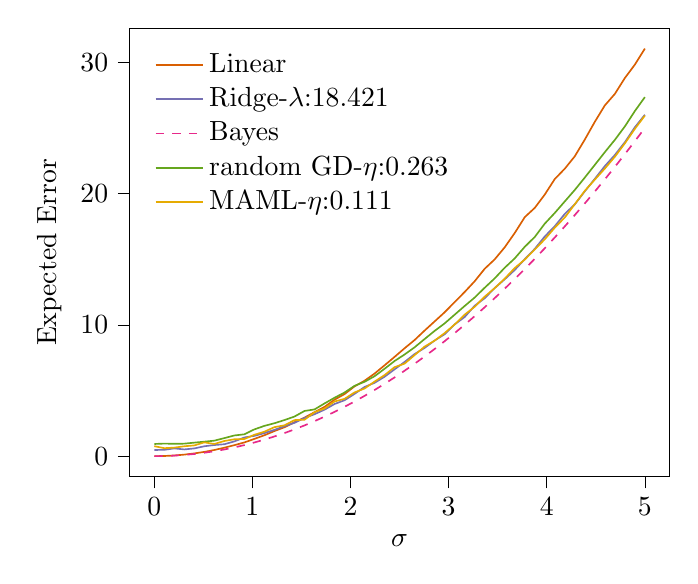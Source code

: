 % This file was created with tikzplotlib v0.10.1.
\begin{tikzpicture}

\definecolor{chocolate217952}{RGB}{217,95,2}
\definecolor{darkcyan27158119}{RGB}{27,158,119}
\definecolor{darkgoldenrod16611829}{RGB}{166,118,29}
\definecolor{darkgray176}{RGB}{176,176,176}
\definecolor{deeppink23141138}{RGB}{231,41,138}
\definecolor{lightslategray117112179}{RGB}{117,112,179}
\definecolor{olivedrab10216630}{RGB}{102,166,30}
\definecolor{orange2301712}{RGB}{230,171,2}

\begin{axis}[
legend cell align={left},
legend style={
  fill opacity=0.8,
  draw opacity=1,
  text opacity=1,
  at={(0.03,0.97)},
  anchor=north west,
  draw=none
},
tick align=outside,
tick pos=left,
x grid style={darkgray176},
xlabel={\(\displaystyle \sigma\)},
xmin=-0.25, xmax=5.25,
xtick style={color=black},
y grid style={darkgray176},
ylabel={Expected Error},
ymin=-1.552, ymax=32.587,
ytick style={color=black}
]

\addplot [semithick, chocolate217952]
table {%
0 1.762e-31
0.102 0.013
0.204 0.053
0.306 0.118
0.408 0.21
0.51 0.326
0.612 0.47
0.714 0.646
0.816 0.838
0.918 1.045
1.02 1.315
1.122 1.593
1.224 1.911
1.327 2.203
1.429 2.58
1.531 2.937
1.633 3.346
1.735 3.753
1.837 4.303
1.939 4.727
2.041 5.314
2.143 5.744
2.245 6.29
2.347 6.917
2.449 7.56
2.551 8.216
2.653 8.843
2.755 9.564
2.857 10.259
2.959 10.954
3.061 11.73
3.163 12.499
3.265 13.316
3.367 14.266
3.469 14.983
3.571 15.898
3.673 16.986
3.776 18.202
3.878 18.907
3.98 19.924
4.082 21.105
4.184 21.89
4.286 22.837
4.388 24.111
4.49 25.462
4.592 26.71
4.694 27.583
4.796 28.793
4.898 29.815
5 31.035
};
\addlegendentry{Linear}
\addplot [semithick, lightslategray117112179]
table {%
0 0.471
0.102 0.484
0.204 0.592
0.306 0.513
0.408 0.59
0.51 0.754
0.612 0.848
0.714 0.909
0.816 1.124
0.918 1.423
1.02 1.547
1.122 1.756
1.224 1.999
1.327 2.284
1.429 2.537
1.531 2.909
1.633 3.194
1.735 3.539
1.837 3.971
1.939 4.258
2.041 4.742
2.143 5.269
2.245 5.584
2.347 6.046
2.449 6.613
2.551 7.172
2.653 7.773
2.755 8.242
2.857 8.807
2.959 9.285
3.061 10.032
3.163 10.593
3.265 11.453
3.367 12.024
3.469 12.8
3.571 13.465
3.673 14.173
3.776 15.004
3.878 15.785
3.98 16.729
4.082 17.515
4.184 18.448
4.286 19.176
4.388 20.168
4.49 21.12
4.592 22.087
4.694 22.933
4.796 23.906
4.898 25.042
5 25.997
};
\addlegendentry{Ridge-$\lambda$:18.421}
\addplot [semithick, deeppink23141138, dashed]
table {%
0 0
0.102 0.01
0.204 0.042
0.306 0.094
0.408 0.167
0.51 0.26
0.612 0.375
0.714 0.51
0.816 0.666
0.918 0.843
1.02 1.041
1.122 1.26
1.224 1.499
1.327 1.759
1.429 2.04
1.531 2.342
1.633 2.665
1.735 3.008
1.837 3.373
1.939 3.758
2.041 4.164
2.143 4.591
2.245 5.038
2.347 5.507
2.449 5.996
2.551 6.506
2.653 7.037
2.755 7.589
2.857 8.161
2.959 8.754
3.061 9.369
3.163 10.004
3.265 10.659
3.367 11.336
3.469 12.033
3.571 12.752
3.673 13.491
3.776 14.251
3.878 15.031
3.98 15.833
4.082 16.655
4.184 17.498
4.286 18.362
4.388 19.247
4.49 20.153
4.592 21.079
4.694 22.027
4.796 22.995
4.898 23.984
5 24.993
};
\addlegendentry{Bayes}
\addplot [semithick, olivedrab10216630]
table {%
0 0.928
0.102 0.958
0.204 0.941
0.306 0.953
0.408 1.03
0.51 1.104
0.612 1.181
0.714 1.375
0.816 1.577
0.918 1.664
1.02 2.04
1.122 2.306
1.224 2.507
1.327 2.75
1.429 3.018
1.531 3.442
1.633 3.56
1.735 4.015
1.837 4.448
1.939 4.846
2.041 5.356
2.143 5.662
2.245 6.087
2.347 6.654
2.449 7.246
2.551 7.742
2.653 8.289
2.755 8.918
2.857 9.539
2.959 10.11
3.061 10.771
3.163 11.434
3.265 12.076
3.367 12.823
3.469 13.535
3.571 14.345
3.673 15.055
3.776 15.944
3.878 16.693
3.98 17.706
4.082 18.523
4.184 19.4
4.286 20.275
4.388 21.217
4.49 22.183
4.592 23.149
4.694 24.086
4.796 25.106
4.898 26.279
5 27.34
};
\addlegendentry{random GD-$\eta$:0.263}
\addplot [semithick, orange2301712]
table {%
0 0.761
0.102 0.608
0.204 0.65
0.306 0.754
0.408 0.819
0.51 1.051
0.612 0.929
0.714 1.156
0.816 1.286
0.918 1.307
1.02 1.628
1.122 1.862
1.224 2.209
1.327 2.349
1.429 2.746
1.531 2.772
1.633 3.347
1.735 3.627
1.837 4.164
1.939 4.364
2.041 4.854
2.143 5.15
2.245 5.679
2.347 6.173
2.449 6.779
2.551 7.045
2.653 7.696
2.755 8.342
2.857 8.794
2.959 9.372
3.061 10.023
3.163 10.776
3.265 11.372
3.367 12.144
3.469 12.794
3.571 13.511
3.673 14.322
3.776 14.97
3.878 15.74
3.98 16.518
4.082 17.402
4.184 18.176
4.286 19.19
4.388 20.205
4.49 21.059
4.592 21.901
4.694 22.799
4.796 23.82
4.898 24.922
5 25.937
};
\addlegendentry{MAML-$\eta$:0.111}

\end{axis}

\end{tikzpicture}
